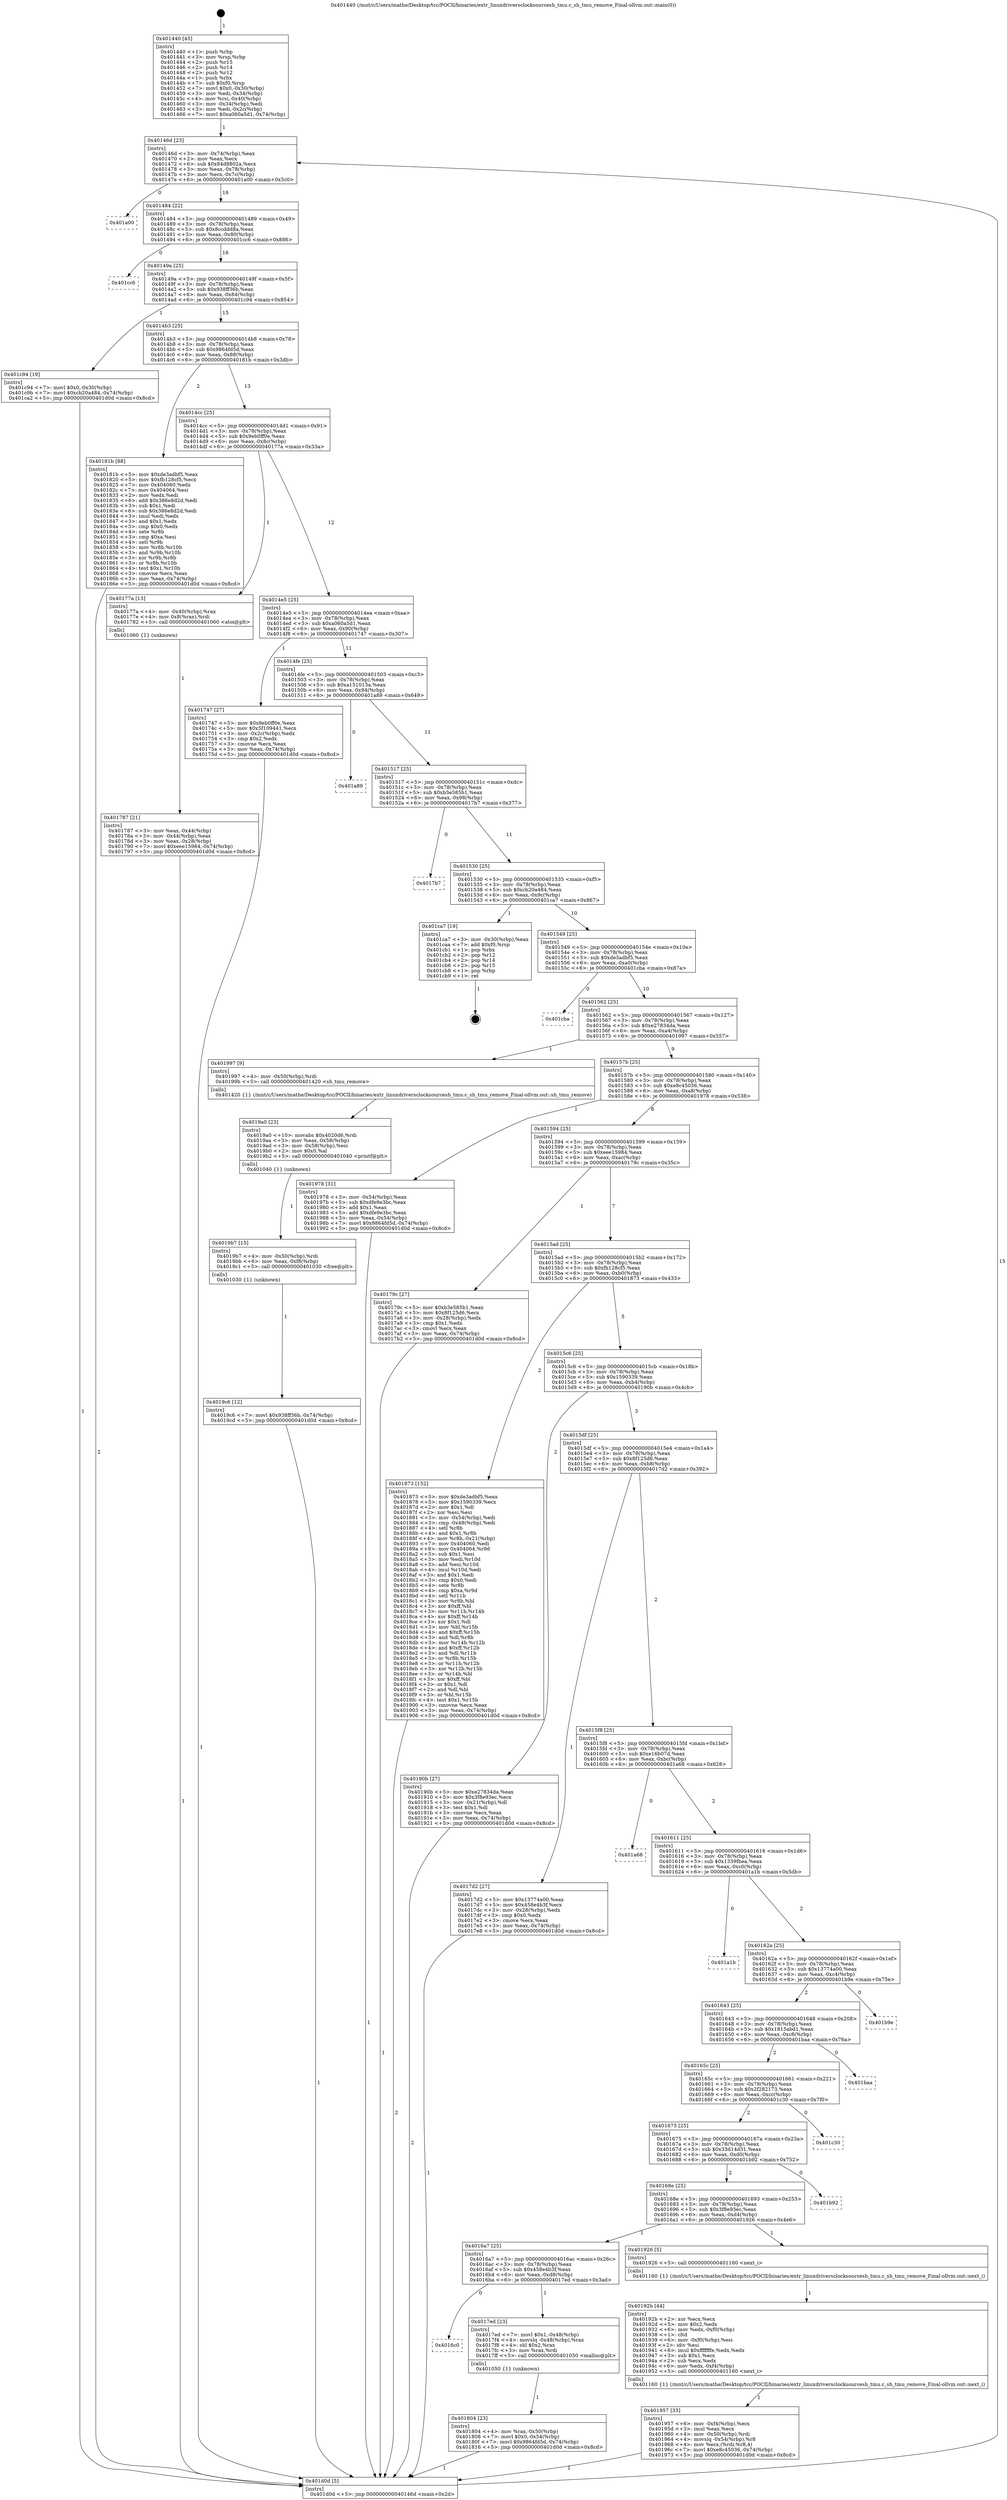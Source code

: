 digraph "0x401440" {
  label = "0x401440 (/mnt/c/Users/mathe/Desktop/tcc/POCII/binaries/extr_linuxdriversclocksourcesh_tmu.c_sh_tmu_remove_Final-ollvm.out::main(0))"
  labelloc = "t"
  node[shape=record]

  Entry [label="",width=0.3,height=0.3,shape=circle,fillcolor=black,style=filled]
  "0x40146d" [label="{
     0x40146d [23]\l
     | [instrs]\l
     &nbsp;&nbsp;0x40146d \<+3\>: mov -0x74(%rbp),%eax\l
     &nbsp;&nbsp;0x401470 \<+2\>: mov %eax,%ecx\l
     &nbsp;&nbsp;0x401472 \<+6\>: sub $0x84d8802a,%ecx\l
     &nbsp;&nbsp;0x401478 \<+3\>: mov %eax,-0x78(%rbp)\l
     &nbsp;&nbsp;0x40147b \<+3\>: mov %ecx,-0x7c(%rbp)\l
     &nbsp;&nbsp;0x40147e \<+6\>: je 0000000000401a00 \<main+0x5c0\>\l
  }"]
  "0x401a00" [label="{
     0x401a00\l
  }", style=dashed]
  "0x401484" [label="{
     0x401484 [22]\l
     | [instrs]\l
     &nbsp;&nbsp;0x401484 \<+5\>: jmp 0000000000401489 \<main+0x49\>\l
     &nbsp;&nbsp;0x401489 \<+3\>: mov -0x78(%rbp),%eax\l
     &nbsp;&nbsp;0x40148c \<+5\>: sub $0x8ccddd8a,%eax\l
     &nbsp;&nbsp;0x401491 \<+3\>: mov %eax,-0x80(%rbp)\l
     &nbsp;&nbsp;0x401494 \<+6\>: je 0000000000401cc6 \<main+0x886\>\l
  }"]
  Exit [label="",width=0.3,height=0.3,shape=circle,fillcolor=black,style=filled,peripheries=2]
  "0x401cc6" [label="{
     0x401cc6\l
  }", style=dashed]
  "0x40149a" [label="{
     0x40149a [25]\l
     | [instrs]\l
     &nbsp;&nbsp;0x40149a \<+5\>: jmp 000000000040149f \<main+0x5f\>\l
     &nbsp;&nbsp;0x40149f \<+3\>: mov -0x78(%rbp),%eax\l
     &nbsp;&nbsp;0x4014a2 \<+5\>: sub $0x938ff36b,%eax\l
     &nbsp;&nbsp;0x4014a7 \<+6\>: mov %eax,-0x84(%rbp)\l
     &nbsp;&nbsp;0x4014ad \<+6\>: je 0000000000401c94 \<main+0x854\>\l
  }"]
  "0x4019c6" [label="{
     0x4019c6 [12]\l
     | [instrs]\l
     &nbsp;&nbsp;0x4019c6 \<+7\>: movl $0x938ff36b,-0x74(%rbp)\l
     &nbsp;&nbsp;0x4019cd \<+5\>: jmp 0000000000401d0d \<main+0x8cd\>\l
  }"]
  "0x401c94" [label="{
     0x401c94 [19]\l
     | [instrs]\l
     &nbsp;&nbsp;0x401c94 \<+7\>: movl $0x0,-0x30(%rbp)\l
     &nbsp;&nbsp;0x401c9b \<+7\>: movl $0xcb20a484,-0x74(%rbp)\l
     &nbsp;&nbsp;0x401ca2 \<+5\>: jmp 0000000000401d0d \<main+0x8cd\>\l
  }"]
  "0x4014b3" [label="{
     0x4014b3 [25]\l
     | [instrs]\l
     &nbsp;&nbsp;0x4014b3 \<+5\>: jmp 00000000004014b8 \<main+0x78\>\l
     &nbsp;&nbsp;0x4014b8 \<+3\>: mov -0x78(%rbp),%eax\l
     &nbsp;&nbsp;0x4014bb \<+5\>: sub $0x9864fd5d,%eax\l
     &nbsp;&nbsp;0x4014c0 \<+6\>: mov %eax,-0x88(%rbp)\l
     &nbsp;&nbsp;0x4014c6 \<+6\>: je 000000000040181b \<main+0x3db\>\l
  }"]
  "0x4019b7" [label="{
     0x4019b7 [15]\l
     | [instrs]\l
     &nbsp;&nbsp;0x4019b7 \<+4\>: mov -0x50(%rbp),%rdi\l
     &nbsp;&nbsp;0x4019bb \<+6\>: mov %eax,-0xf8(%rbp)\l
     &nbsp;&nbsp;0x4019c1 \<+5\>: call 0000000000401030 \<free@plt\>\l
     | [calls]\l
     &nbsp;&nbsp;0x401030 \{1\} (unknown)\l
  }"]
  "0x40181b" [label="{
     0x40181b [88]\l
     | [instrs]\l
     &nbsp;&nbsp;0x40181b \<+5\>: mov $0xde3adbf5,%eax\l
     &nbsp;&nbsp;0x401820 \<+5\>: mov $0xfb128cf5,%ecx\l
     &nbsp;&nbsp;0x401825 \<+7\>: mov 0x404060,%edx\l
     &nbsp;&nbsp;0x40182c \<+7\>: mov 0x404064,%esi\l
     &nbsp;&nbsp;0x401833 \<+2\>: mov %edx,%edi\l
     &nbsp;&nbsp;0x401835 \<+6\>: add $0x386e8d2d,%edi\l
     &nbsp;&nbsp;0x40183b \<+3\>: sub $0x1,%edi\l
     &nbsp;&nbsp;0x40183e \<+6\>: sub $0x386e8d2d,%edi\l
     &nbsp;&nbsp;0x401844 \<+3\>: imul %edi,%edx\l
     &nbsp;&nbsp;0x401847 \<+3\>: and $0x1,%edx\l
     &nbsp;&nbsp;0x40184a \<+3\>: cmp $0x0,%edx\l
     &nbsp;&nbsp;0x40184d \<+4\>: sete %r8b\l
     &nbsp;&nbsp;0x401851 \<+3\>: cmp $0xa,%esi\l
     &nbsp;&nbsp;0x401854 \<+4\>: setl %r9b\l
     &nbsp;&nbsp;0x401858 \<+3\>: mov %r8b,%r10b\l
     &nbsp;&nbsp;0x40185b \<+3\>: and %r9b,%r10b\l
     &nbsp;&nbsp;0x40185e \<+3\>: xor %r9b,%r8b\l
     &nbsp;&nbsp;0x401861 \<+3\>: or %r8b,%r10b\l
     &nbsp;&nbsp;0x401864 \<+4\>: test $0x1,%r10b\l
     &nbsp;&nbsp;0x401868 \<+3\>: cmovne %ecx,%eax\l
     &nbsp;&nbsp;0x40186b \<+3\>: mov %eax,-0x74(%rbp)\l
     &nbsp;&nbsp;0x40186e \<+5\>: jmp 0000000000401d0d \<main+0x8cd\>\l
  }"]
  "0x4014cc" [label="{
     0x4014cc [25]\l
     | [instrs]\l
     &nbsp;&nbsp;0x4014cc \<+5\>: jmp 00000000004014d1 \<main+0x91\>\l
     &nbsp;&nbsp;0x4014d1 \<+3\>: mov -0x78(%rbp),%eax\l
     &nbsp;&nbsp;0x4014d4 \<+5\>: sub $0x9eb0ff0e,%eax\l
     &nbsp;&nbsp;0x4014d9 \<+6\>: mov %eax,-0x8c(%rbp)\l
     &nbsp;&nbsp;0x4014df \<+6\>: je 000000000040177a \<main+0x33a\>\l
  }"]
  "0x4019a0" [label="{
     0x4019a0 [23]\l
     | [instrs]\l
     &nbsp;&nbsp;0x4019a0 \<+10\>: movabs $0x4020d6,%rdi\l
     &nbsp;&nbsp;0x4019aa \<+3\>: mov %eax,-0x58(%rbp)\l
     &nbsp;&nbsp;0x4019ad \<+3\>: mov -0x58(%rbp),%esi\l
     &nbsp;&nbsp;0x4019b0 \<+2\>: mov $0x0,%al\l
     &nbsp;&nbsp;0x4019b2 \<+5\>: call 0000000000401040 \<printf@plt\>\l
     | [calls]\l
     &nbsp;&nbsp;0x401040 \{1\} (unknown)\l
  }"]
  "0x40177a" [label="{
     0x40177a [13]\l
     | [instrs]\l
     &nbsp;&nbsp;0x40177a \<+4\>: mov -0x40(%rbp),%rax\l
     &nbsp;&nbsp;0x40177e \<+4\>: mov 0x8(%rax),%rdi\l
     &nbsp;&nbsp;0x401782 \<+5\>: call 0000000000401060 \<atoi@plt\>\l
     | [calls]\l
     &nbsp;&nbsp;0x401060 \{1\} (unknown)\l
  }"]
  "0x4014e5" [label="{
     0x4014e5 [25]\l
     | [instrs]\l
     &nbsp;&nbsp;0x4014e5 \<+5\>: jmp 00000000004014ea \<main+0xaa\>\l
     &nbsp;&nbsp;0x4014ea \<+3\>: mov -0x78(%rbp),%eax\l
     &nbsp;&nbsp;0x4014ed \<+5\>: sub $0xa060a5d1,%eax\l
     &nbsp;&nbsp;0x4014f2 \<+6\>: mov %eax,-0x90(%rbp)\l
     &nbsp;&nbsp;0x4014f8 \<+6\>: je 0000000000401747 \<main+0x307\>\l
  }"]
  "0x401957" [label="{
     0x401957 [33]\l
     | [instrs]\l
     &nbsp;&nbsp;0x401957 \<+6\>: mov -0xf4(%rbp),%ecx\l
     &nbsp;&nbsp;0x40195d \<+3\>: imul %eax,%ecx\l
     &nbsp;&nbsp;0x401960 \<+4\>: mov -0x50(%rbp),%rdi\l
     &nbsp;&nbsp;0x401964 \<+4\>: movslq -0x54(%rbp),%r8\l
     &nbsp;&nbsp;0x401968 \<+4\>: mov %ecx,(%rdi,%r8,4)\l
     &nbsp;&nbsp;0x40196c \<+7\>: movl $0xe8c45036,-0x74(%rbp)\l
     &nbsp;&nbsp;0x401973 \<+5\>: jmp 0000000000401d0d \<main+0x8cd\>\l
  }"]
  "0x401747" [label="{
     0x401747 [27]\l
     | [instrs]\l
     &nbsp;&nbsp;0x401747 \<+5\>: mov $0x9eb0ff0e,%eax\l
     &nbsp;&nbsp;0x40174c \<+5\>: mov $0x5f109441,%ecx\l
     &nbsp;&nbsp;0x401751 \<+3\>: mov -0x2c(%rbp),%edx\l
     &nbsp;&nbsp;0x401754 \<+3\>: cmp $0x2,%edx\l
     &nbsp;&nbsp;0x401757 \<+3\>: cmovne %ecx,%eax\l
     &nbsp;&nbsp;0x40175a \<+3\>: mov %eax,-0x74(%rbp)\l
     &nbsp;&nbsp;0x40175d \<+5\>: jmp 0000000000401d0d \<main+0x8cd\>\l
  }"]
  "0x4014fe" [label="{
     0x4014fe [25]\l
     | [instrs]\l
     &nbsp;&nbsp;0x4014fe \<+5\>: jmp 0000000000401503 \<main+0xc3\>\l
     &nbsp;&nbsp;0x401503 \<+3\>: mov -0x78(%rbp),%eax\l
     &nbsp;&nbsp;0x401506 \<+5\>: sub $0xa151013a,%eax\l
     &nbsp;&nbsp;0x40150b \<+6\>: mov %eax,-0x94(%rbp)\l
     &nbsp;&nbsp;0x401511 \<+6\>: je 0000000000401a89 \<main+0x649\>\l
  }"]
  "0x401d0d" [label="{
     0x401d0d [5]\l
     | [instrs]\l
     &nbsp;&nbsp;0x401d0d \<+5\>: jmp 000000000040146d \<main+0x2d\>\l
  }"]
  "0x401440" [label="{
     0x401440 [45]\l
     | [instrs]\l
     &nbsp;&nbsp;0x401440 \<+1\>: push %rbp\l
     &nbsp;&nbsp;0x401441 \<+3\>: mov %rsp,%rbp\l
     &nbsp;&nbsp;0x401444 \<+2\>: push %r15\l
     &nbsp;&nbsp;0x401446 \<+2\>: push %r14\l
     &nbsp;&nbsp;0x401448 \<+2\>: push %r12\l
     &nbsp;&nbsp;0x40144a \<+1\>: push %rbx\l
     &nbsp;&nbsp;0x40144b \<+7\>: sub $0xf0,%rsp\l
     &nbsp;&nbsp;0x401452 \<+7\>: movl $0x0,-0x30(%rbp)\l
     &nbsp;&nbsp;0x401459 \<+3\>: mov %edi,-0x34(%rbp)\l
     &nbsp;&nbsp;0x40145c \<+4\>: mov %rsi,-0x40(%rbp)\l
     &nbsp;&nbsp;0x401460 \<+3\>: mov -0x34(%rbp),%edi\l
     &nbsp;&nbsp;0x401463 \<+3\>: mov %edi,-0x2c(%rbp)\l
     &nbsp;&nbsp;0x401466 \<+7\>: movl $0xa060a5d1,-0x74(%rbp)\l
  }"]
  "0x401787" [label="{
     0x401787 [21]\l
     | [instrs]\l
     &nbsp;&nbsp;0x401787 \<+3\>: mov %eax,-0x44(%rbp)\l
     &nbsp;&nbsp;0x40178a \<+3\>: mov -0x44(%rbp),%eax\l
     &nbsp;&nbsp;0x40178d \<+3\>: mov %eax,-0x28(%rbp)\l
     &nbsp;&nbsp;0x401790 \<+7\>: movl $0xeee15984,-0x74(%rbp)\l
     &nbsp;&nbsp;0x401797 \<+5\>: jmp 0000000000401d0d \<main+0x8cd\>\l
  }"]
  "0x40192b" [label="{
     0x40192b [44]\l
     | [instrs]\l
     &nbsp;&nbsp;0x40192b \<+2\>: xor %ecx,%ecx\l
     &nbsp;&nbsp;0x40192d \<+5\>: mov $0x2,%edx\l
     &nbsp;&nbsp;0x401932 \<+6\>: mov %edx,-0xf0(%rbp)\l
     &nbsp;&nbsp;0x401938 \<+1\>: cltd\l
     &nbsp;&nbsp;0x401939 \<+6\>: mov -0xf0(%rbp),%esi\l
     &nbsp;&nbsp;0x40193f \<+2\>: idiv %esi\l
     &nbsp;&nbsp;0x401941 \<+6\>: imul $0xfffffffe,%edx,%edx\l
     &nbsp;&nbsp;0x401947 \<+3\>: sub $0x1,%ecx\l
     &nbsp;&nbsp;0x40194a \<+2\>: sub %ecx,%edx\l
     &nbsp;&nbsp;0x40194c \<+6\>: mov %edx,-0xf4(%rbp)\l
     &nbsp;&nbsp;0x401952 \<+5\>: call 0000000000401160 \<next_i\>\l
     | [calls]\l
     &nbsp;&nbsp;0x401160 \{1\} (/mnt/c/Users/mathe/Desktop/tcc/POCII/binaries/extr_linuxdriversclocksourcesh_tmu.c_sh_tmu_remove_Final-ollvm.out::next_i)\l
  }"]
  "0x401a89" [label="{
     0x401a89\l
  }", style=dashed]
  "0x401517" [label="{
     0x401517 [25]\l
     | [instrs]\l
     &nbsp;&nbsp;0x401517 \<+5\>: jmp 000000000040151c \<main+0xdc\>\l
     &nbsp;&nbsp;0x40151c \<+3\>: mov -0x78(%rbp),%eax\l
     &nbsp;&nbsp;0x40151f \<+5\>: sub $0xb3e585b1,%eax\l
     &nbsp;&nbsp;0x401524 \<+6\>: mov %eax,-0x98(%rbp)\l
     &nbsp;&nbsp;0x40152a \<+6\>: je 00000000004017b7 \<main+0x377\>\l
  }"]
  "0x401804" [label="{
     0x401804 [23]\l
     | [instrs]\l
     &nbsp;&nbsp;0x401804 \<+4\>: mov %rax,-0x50(%rbp)\l
     &nbsp;&nbsp;0x401808 \<+7\>: movl $0x0,-0x54(%rbp)\l
     &nbsp;&nbsp;0x40180f \<+7\>: movl $0x9864fd5d,-0x74(%rbp)\l
     &nbsp;&nbsp;0x401816 \<+5\>: jmp 0000000000401d0d \<main+0x8cd\>\l
  }"]
  "0x4017b7" [label="{
     0x4017b7\l
  }", style=dashed]
  "0x401530" [label="{
     0x401530 [25]\l
     | [instrs]\l
     &nbsp;&nbsp;0x401530 \<+5\>: jmp 0000000000401535 \<main+0xf5\>\l
     &nbsp;&nbsp;0x401535 \<+3\>: mov -0x78(%rbp),%eax\l
     &nbsp;&nbsp;0x401538 \<+5\>: sub $0xcb20a484,%eax\l
     &nbsp;&nbsp;0x40153d \<+6\>: mov %eax,-0x9c(%rbp)\l
     &nbsp;&nbsp;0x401543 \<+6\>: je 0000000000401ca7 \<main+0x867\>\l
  }"]
  "0x4016c0" [label="{
     0x4016c0\l
  }", style=dashed]
  "0x401ca7" [label="{
     0x401ca7 [19]\l
     | [instrs]\l
     &nbsp;&nbsp;0x401ca7 \<+3\>: mov -0x30(%rbp),%eax\l
     &nbsp;&nbsp;0x401caa \<+7\>: add $0xf0,%rsp\l
     &nbsp;&nbsp;0x401cb1 \<+1\>: pop %rbx\l
     &nbsp;&nbsp;0x401cb2 \<+2\>: pop %r12\l
     &nbsp;&nbsp;0x401cb4 \<+2\>: pop %r14\l
     &nbsp;&nbsp;0x401cb6 \<+2\>: pop %r15\l
     &nbsp;&nbsp;0x401cb8 \<+1\>: pop %rbp\l
     &nbsp;&nbsp;0x401cb9 \<+1\>: ret\l
  }"]
  "0x401549" [label="{
     0x401549 [25]\l
     | [instrs]\l
     &nbsp;&nbsp;0x401549 \<+5\>: jmp 000000000040154e \<main+0x10e\>\l
     &nbsp;&nbsp;0x40154e \<+3\>: mov -0x78(%rbp),%eax\l
     &nbsp;&nbsp;0x401551 \<+5\>: sub $0xde3adbf5,%eax\l
     &nbsp;&nbsp;0x401556 \<+6\>: mov %eax,-0xa0(%rbp)\l
     &nbsp;&nbsp;0x40155c \<+6\>: je 0000000000401cba \<main+0x87a\>\l
  }"]
  "0x4017ed" [label="{
     0x4017ed [23]\l
     | [instrs]\l
     &nbsp;&nbsp;0x4017ed \<+7\>: movl $0x1,-0x48(%rbp)\l
     &nbsp;&nbsp;0x4017f4 \<+4\>: movslq -0x48(%rbp),%rax\l
     &nbsp;&nbsp;0x4017f8 \<+4\>: shl $0x2,%rax\l
     &nbsp;&nbsp;0x4017fc \<+3\>: mov %rax,%rdi\l
     &nbsp;&nbsp;0x4017ff \<+5\>: call 0000000000401050 \<malloc@plt\>\l
     | [calls]\l
     &nbsp;&nbsp;0x401050 \{1\} (unknown)\l
  }"]
  "0x401cba" [label="{
     0x401cba\l
  }", style=dashed]
  "0x401562" [label="{
     0x401562 [25]\l
     | [instrs]\l
     &nbsp;&nbsp;0x401562 \<+5\>: jmp 0000000000401567 \<main+0x127\>\l
     &nbsp;&nbsp;0x401567 \<+3\>: mov -0x78(%rbp),%eax\l
     &nbsp;&nbsp;0x40156a \<+5\>: sub $0xe27834da,%eax\l
     &nbsp;&nbsp;0x40156f \<+6\>: mov %eax,-0xa4(%rbp)\l
     &nbsp;&nbsp;0x401575 \<+6\>: je 0000000000401997 \<main+0x557\>\l
  }"]
  "0x4016a7" [label="{
     0x4016a7 [25]\l
     | [instrs]\l
     &nbsp;&nbsp;0x4016a7 \<+5\>: jmp 00000000004016ac \<main+0x26c\>\l
     &nbsp;&nbsp;0x4016ac \<+3\>: mov -0x78(%rbp),%eax\l
     &nbsp;&nbsp;0x4016af \<+5\>: sub $0x458e4b3f,%eax\l
     &nbsp;&nbsp;0x4016b4 \<+6\>: mov %eax,-0xd8(%rbp)\l
     &nbsp;&nbsp;0x4016ba \<+6\>: je 00000000004017ed \<main+0x3ad\>\l
  }"]
  "0x401997" [label="{
     0x401997 [9]\l
     | [instrs]\l
     &nbsp;&nbsp;0x401997 \<+4\>: mov -0x50(%rbp),%rdi\l
     &nbsp;&nbsp;0x40199b \<+5\>: call 0000000000401420 \<sh_tmu_remove\>\l
     | [calls]\l
     &nbsp;&nbsp;0x401420 \{1\} (/mnt/c/Users/mathe/Desktop/tcc/POCII/binaries/extr_linuxdriversclocksourcesh_tmu.c_sh_tmu_remove_Final-ollvm.out::sh_tmu_remove)\l
  }"]
  "0x40157b" [label="{
     0x40157b [25]\l
     | [instrs]\l
     &nbsp;&nbsp;0x40157b \<+5\>: jmp 0000000000401580 \<main+0x140\>\l
     &nbsp;&nbsp;0x401580 \<+3\>: mov -0x78(%rbp),%eax\l
     &nbsp;&nbsp;0x401583 \<+5\>: sub $0xe8c45036,%eax\l
     &nbsp;&nbsp;0x401588 \<+6\>: mov %eax,-0xa8(%rbp)\l
     &nbsp;&nbsp;0x40158e \<+6\>: je 0000000000401978 \<main+0x538\>\l
  }"]
  "0x401926" [label="{
     0x401926 [5]\l
     | [instrs]\l
     &nbsp;&nbsp;0x401926 \<+5\>: call 0000000000401160 \<next_i\>\l
     | [calls]\l
     &nbsp;&nbsp;0x401160 \{1\} (/mnt/c/Users/mathe/Desktop/tcc/POCII/binaries/extr_linuxdriversclocksourcesh_tmu.c_sh_tmu_remove_Final-ollvm.out::next_i)\l
  }"]
  "0x401978" [label="{
     0x401978 [31]\l
     | [instrs]\l
     &nbsp;&nbsp;0x401978 \<+3\>: mov -0x54(%rbp),%eax\l
     &nbsp;&nbsp;0x40197b \<+5\>: sub $0xdfe9e3bc,%eax\l
     &nbsp;&nbsp;0x401980 \<+3\>: add $0x1,%eax\l
     &nbsp;&nbsp;0x401983 \<+5\>: add $0xdfe9e3bc,%eax\l
     &nbsp;&nbsp;0x401988 \<+3\>: mov %eax,-0x54(%rbp)\l
     &nbsp;&nbsp;0x40198b \<+7\>: movl $0x9864fd5d,-0x74(%rbp)\l
     &nbsp;&nbsp;0x401992 \<+5\>: jmp 0000000000401d0d \<main+0x8cd\>\l
  }"]
  "0x401594" [label="{
     0x401594 [25]\l
     | [instrs]\l
     &nbsp;&nbsp;0x401594 \<+5\>: jmp 0000000000401599 \<main+0x159\>\l
     &nbsp;&nbsp;0x401599 \<+3\>: mov -0x78(%rbp),%eax\l
     &nbsp;&nbsp;0x40159c \<+5\>: sub $0xeee15984,%eax\l
     &nbsp;&nbsp;0x4015a1 \<+6\>: mov %eax,-0xac(%rbp)\l
     &nbsp;&nbsp;0x4015a7 \<+6\>: je 000000000040179c \<main+0x35c\>\l
  }"]
  "0x40168e" [label="{
     0x40168e [25]\l
     | [instrs]\l
     &nbsp;&nbsp;0x40168e \<+5\>: jmp 0000000000401693 \<main+0x253\>\l
     &nbsp;&nbsp;0x401693 \<+3\>: mov -0x78(%rbp),%eax\l
     &nbsp;&nbsp;0x401696 \<+5\>: sub $0x3f8e93ec,%eax\l
     &nbsp;&nbsp;0x40169b \<+6\>: mov %eax,-0xd4(%rbp)\l
     &nbsp;&nbsp;0x4016a1 \<+6\>: je 0000000000401926 \<main+0x4e6\>\l
  }"]
  "0x40179c" [label="{
     0x40179c [27]\l
     | [instrs]\l
     &nbsp;&nbsp;0x40179c \<+5\>: mov $0xb3e585b1,%eax\l
     &nbsp;&nbsp;0x4017a1 \<+5\>: mov $0x8f125d6,%ecx\l
     &nbsp;&nbsp;0x4017a6 \<+3\>: mov -0x28(%rbp),%edx\l
     &nbsp;&nbsp;0x4017a9 \<+3\>: cmp $0x1,%edx\l
     &nbsp;&nbsp;0x4017ac \<+3\>: cmovl %ecx,%eax\l
     &nbsp;&nbsp;0x4017af \<+3\>: mov %eax,-0x74(%rbp)\l
     &nbsp;&nbsp;0x4017b2 \<+5\>: jmp 0000000000401d0d \<main+0x8cd\>\l
  }"]
  "0x4015ad" [label="{
     0x4015ad [25]\l
     | [instrs]\l
     &nbsp;&nbsp;0x4015ad \<+5\>: jmp 00000000004015b2 \<main+0x172\>\l
     &nbsp;&nbsp;0x4015b2 \<+3\>: mov -0x78(%rbp),%eax\l
     &nbsp;&nbsp;0x4015b5 \<+5\>: sub $0xfb128cf5,%eax\l
     &nbsp;&nbsp;0x4015ba \<+6\>: mov %eax,-0xb0(%rbp)\l
     &nbsp;&nbsp;0x4015c0 \<+6\>: je 0000000000401873 \<main+0x433\>\l
  }"]
  "0x401b92" [label="{
     0x401b92\l
  }", style=dashed]
  "0x401873" [label="{
     0x401873 [152]\l
     | [instrs]\l
     &nbsp;&nbsp;0x401873 \<+5\>: mov $0xde3adbf5,%eax\l
     &nbsp;&nbsp;0x401878 \<+5\>: mov $0x1590339,%ecx\l
     &nbsp;&nbsp;0x40187d \<+2\>: mov $0x1,%dl\l
     &nbsp;&nbsp;0x40187f \<+2\>: xor %esi,%esi\l
     &nbsp;&nbsp;0x401881 \<+3\>: mov -0x54(%rbp),%edi\l
     &nbsp;&nbsp;0x401884 \<+3\>: cmp -0x48(%rbp),%edi\l
     &nbsp;&nbsp;0x401887 \<+4\>: setl %r8b\l
     &nbsp;&nbsp;0x40188b \<+4\>: and $0x1,%r8b\l
     &nbsp;&nbsp;0x40188f \<+4\>: mov %r8b,-0x21(%rbp)\l
     &nbsp;&nbsp;0x401893 \<+7\>: mov 0x404060,%edi\l
     &nbsp;&nbsp;0x40189a \<+8\>: mov 0x404064,%r9d\l
     &nbsp;&nbsp;0x4018a2 \<+3\>: sub $0x1,%esi\l
     &nbsp;&nbsp;0x4018a5 \<+3\>: mov %edi,%r10d\l
     &nbsp;&nbsp;0x4018a8 \<+3\>: add %esi,%r10d\l
     &nbsp;&nbsp;0x4018ab \<+4\>: imul %r10d,%edi\l
     &nbsp;&nbsp;0x4018af \<+3\>: and $0x1,%edi\l
     &nbsp;&nbsp;0x4018b2 \<+3\>: cmp $0x0,%edi\l
     &nbsp;&nbsp;0x4018b5 \<+4\>: sete %r8b\l
     &nbsp;&nbsp;0x4018b9 \<+4\>: cmp $0xa,%r9d\l
     &nbsp;&nbsp;0x4018bd \<+4\>: setl %r11b\l
     &nbsp;&nbsp;0x4018c1 \<+3\>: mov %r8b,%bl\l
     &nbsp;&nbsp;0x4018c4 \<+3\>: xor $0xff,%bl\l
     &nbsp;&nbsp;0x4018c7 \<+3\>: mov %r11b,%r14b\l
     &nbsp;&nbsp;0x4018ca \<+4\>: xor $0xff,%r14b\l
     &nbsp;&nbsp;0x4018ce \<+3\>: xor $0x1,%dl\l
     &nbsp;&nbsp;0x4018d1 \<+3\>: mov %bl,%r15b\l
     &nbsp;&nbsp;0x4018d4 \<+4\>: and $0xff,%r15b\l
     &nbsp;&nbsp;0x4018d8 \<+3\>: and %dl,%r8b\l
     &nbsp;&nbsp;0x4018db \<+3\>: mov %r14b,%r12b\l
     &nbsp;&nbsp;0x4018de \<+4\>: and $0xff,%r12b\l
     &nbsp;&nbsp;0x4018e2 \<+3\>: and %dl,%r11b\l
     &nbsp;&nbsp;0x4018e5 \<+3\>: or %r8b,%r15b\l
     &nbsp;&nbsp;0x4018e8 \<+3\>: or %r11b,%r12b\l
     &nbsp;&nbsp;0x4018eb \<+3\>: xor %r12b,%r15b\l
     &nbsp;&nbsp;0x4018ee \<+3\>: or %r14b,%bl\l
     &nbsp;&nbsp;0x4018f1 \<+3\>: xor $0xff,%bl\l
     &nbsp;&nbsp;0x4018f4 \<+3\>: or $0x1,%dl\l
     &nbsp;&nbsp;0x4018f7 \<+2\>: and %dl,%bl\l
     &nbsp;&nbsp;0x4018f9 \<+3\>: or %bl,%r15b\l
     &nbsp;&nbsp;0x4018fc \<+4\>: test $0x1,%r15b\l
     &nbsp;&nbsp;0x401900 \<+3\>: cmovne %ecx,%eax\l
     &nbsp;&nbsp;0x401903 \<+3\>: mov %eax,-0x74(%rbp)\l
     &nbsp;&nbsp;0x401906 \<+5\>: jmp 0000000000401d0d \<main+0x8cd\>\l
  }"]
  "0x4015c6" [label="{
     0x4015c6 [25]\l
     | [instrs]\l
     &nbsp;&nbsp;0x4015c6 \<+5\>: jmp 00000000004015cb \<main+0x18b\>\l
     &nbsp;&nbsp;0x4015cb \<+3\>: mov -0x78(%rbp),%eax\l
     &nbsp;&nbsp;0x4015ce \<+5\>: sub $0x1590339,%eax\l
     &nbsp;&nbsp;0x4015d3 \<+6\>: mov %eax,-0xb4(%rbp)\l
     &nbsp;&nbsp;0x4015d9 \<+6\>: je 000000000040190b \<main+0x4cb\>\l
  }"]
  "0x401675" [label="{
     0x401675 [25]\l
     | [instrs]\l
     &nbsp;&nbsp;0x401675 \<+5\>: jmp 000000000040167a \<main+0x23a\>\l
     &nbsp;&nbsp;0x40167a \<+3\>: mov -0x78(%rbp),%eax\l
     &nbsp;&nbsp;0x40167d \<+5\>: sub $0x33d14d31,%eax\l
     &nbsp;&nbsp;0x401682 \<+6\>: mov %eax,-0xd0(%rbp)\l
     &nbsp;&nbsp;0x401688 \<+6\>: je 0000000000401b92 \<main+0x752\>\l
  }"]
  "0x40190b" [label="{
     0x40190b [27]\l
     | [instrs]\l
     &nbsp;&nbsp;0x40190b \<+5\>: mov $0xe27834da,%eax\l
     &nbsp;&nbsp;0x401910 \<+5\>: mov $0x3f8e93ec,%ecx\l
     &nbsp;&nbsp;0x401915 \<+3\>: mov -0x21(%rbp),%dl\l
     &nbsp;&nbsp;0x401918 \<+3\>: test $0x1,%dl\l
     &nbsp;&nbsp;0x40191b \<+3\>: cmovne %ecx,%eax\l
     &nbsp;&nbsp;0x40191e \<+3\>: mov %eax,-0x74(%rbp)\l
     &nbsp;&nbsp;0x401921 \<+5\>: jmp 0000000000401d0d \<main+0x8cd\>\l
  }"]
  "0x4015df" [label="{
     0x4015df [25]\l
     | [instrs]\l
     &nbsp;&nbsp;0x4015df \<+5\>: jmp 00000000004015e4 \<main+0x1a4\>\l
     &nbsp;&nbsp;0x4015e4 \<+3\>: mov -0x78(%rbp),%eax\l
     &nbsp;&nbsp;0x4015e7 \<+5\>: sub $0x8f125d6,%eax\l
     &nbsp;&nbsp;0x4015ec \<+6\>: mov %eax,-0xb8(%rbp)\l
     &nbsp;&nbsp;0x4015f2 \<+6\>: je 00000000004017d2 \<main+0x392\>\l
  }"]
  "0x401c30" [label="{
     0x401c30\l
  }", style=dashed]
  "0x4017d2" [label="{
     0x4017d2 [27]\l
     | [instrs]\l
     &nbsp;&nbsp;0x4017d2 \<+5\>: mov $0x13774a00,%eax\l
     &nbsp;&nbsp;0x4017d7 \<+5\>: mov $0x458e4b3f,%ecx\l
     &nbsp;&nbsp;0x4017dc \<+3\>: mov -0x28(%rbp),%edx\l
     &nbsp;&nbsp;0x4017df \<+3\>: cmp $0x0,%edx\l
     &nbsp;&nbsp;0x4017e2 \<+3\>: cmove %ecx,%eax\l
     &nbsp;&nbsp;0x4017e5 \<+3\>: mov %eax,-0x74(%rbp)\l
     &nbsp;&nbsp;0x4017e8 \<+5\>: jmp 0000000000401d0d \<main+0x8cd\>\l
  }"]
  "0x4015f8" [label="{
     0x4015f8 [25]\l
     | [instrs]\l
     &nbsp;&nbsp;0x4015f8 \<+5\>: jmp 00000000004015fd \<main+0x1bd\>\l
     &nbsp;&nbsp;0x4015fd \<+3\>: mov -0x78(%rbp),%eax\l
     &nbsp;&nbsp;0x401600 \<+5\>: sub $0xe16b07d,%eax\l
     &nbsp;&nbsp;0x401605 \<+6\>: mov %eax,-0xbc(%rbp)\l
     &nbsp;&nbsp;0x40160b \<+6\>: je 0000000000401a68 \<main+0x628\>\l
  }"]
  "0x40165c" [label="{
     0x40165c [25]\l
     | [instrs]\l
     &nbsp;&nbsp;0x40165c \<+5\>: jmp 0000000000401661 \<main+0x221\>\l
     &nbsp;&nbsp;0x401661 \<+3\>: mov -0x78(%rbp),%eax\l
     &nbsp;&nbsp;0x401664 \<+5\>: sub $0x2f282173,%eax\l
     &nbsp;&nbsp;0x401669 \<+6\>: mov %eax,-0xcc(%rbp)\l
     &nbsp;&nbsp;0x40166f \<+6\>: je 0000000000401c30 \<main+0x7f0\>\l
  }"]
  "0x401a68" [label="{
     0x401a68\l
  }", style=dashed]
  "0x401611" [label="{
     0x401611 [25]\l
     | [instrs]\l
     &nbsp;&nbsp;0x401611 \<+5\>: jmp 0000000000401616 \<main+0x1d6\>\l
     &nbsp;&nbsp;0x401616 \<+3\>: mov -0x78(%rbp),%eax\l
     &nbsp;&nbsp;0x401619 \<+5\>: sub $0x1339fbea,%eax\l
     &nbsp;&nbsp;0x40161e \<+6\>: mov %eax,-0xc0(%rbp)\l
     &nbsp;&nbsp;0x401624 \<+6\>: je 0000000000401a1b \<main+0x5db\>\l
  }"]
  "0x401baa" [label="{
     0x401baa\l
  }", style=dashed]
  "0x401a1b" [label="{
     0x401a1b\l
  }", style=dashed]
  "0x40162a" [label="{
     0x40162a [25]\l
     | [instrs]\l
     &nbsp;&nbsp;0x40162a \<+5\>: jmp 000000000040162f \<main+0x1ef\>\l
     &nbsp;&nbsp;0x40162f \<+3\>: mov -0x78(%rbp),%eax\l
     &nbsp;&nbsp;0x401632 \<+5\>: sub $0x13774a00,%eax\l
     &nbsp;&nbsp;0x401637 \<+6\>: mov %eax,-0xc4(%rbp)\l
     &nbsp;&nbsp;0x40163d \<+6\>: je 0000000000401b9e \<main+0x75e\>\l
  }"]
  "0x401643" [label="{
     0x401643 [25]\l
     | [instrs]\l
     &nbsp;&nbsp;0x401643 \<+5\>: jmp 0000000000401648 \<main+0x208\>\l
     &nbsp;&nbsp;0x401648 \<+3\>: mov -0x78(%rbp),%eax\l
     &nbsp;&nbsp;0x40164b \<+5\>: sub $0x1815abd1,%eax\l
     &nbsp;&nbsp;0x401650 \<+6\>: mov %eax,-0xc8(%rbp)\l
     &nbsp;&nbsp;0x401656 \<+6\>: je 0000000000401baa \<main+0x76a\>\l
  }"]
  "0x401b9e" [label="{
     0x401b9e\l
  }", style=dashed]
  Entry -> "0x401440" [label=" 1"]
  "0x40146d" -> "0x401a00" [label=" 0"]
  "0x40146d" -> "0x401484" [label=" 16"]
  "0x401ca7" -> Exit [label=" 1"]
  "0x401484" -> "0x401cc6" [label=" 0"]
  "0x401484" -> "0x40149a" [label=" 16"]
  "0x401c94" -> "0x401d0d" [label=" 1"]
  "0x40149a" -> "0x401c94" [label=" 1"]
  "0x40149a" -> "0x4014b3" [label=" 15"]
  "0x4019c6" -> "0x401d0d" [label=" 1"]
  "0x4014b3" -> "0x40181b" [label=" 2"]
  "0x4014b3" -> "0x4014cc" [label=" 13"]
  "0x4019b7" -> "0x4019c6" [label=" 1"]
  "0x4014cc" -> "0x40177a" [label=" 1"]
  "0x4014cc" -> "0x4014e5" [label=" 12"]
  "0x4019a0" -> "0x4019b7" [label=" 1"]
  "0x4014e5" -> "0x401747" [label=" 1"]
  "0x4014e5" -> "0x4014fe" [label=" 11"]
  "0x401747" -> "0x401d0d" [label=" 1"]
  "0x401440" -> "0x40146d" [label=" 1"]
  "0x401d0d" -> "0x40146d" [label=" 15"]
  "0x40177a" -> "0x401787" [label=" 1"]
  "0x401787" -> "0x401d0d" [label=" 1"]
  "0x401997" -> "0x4019a0" [label=" 1"]
  "0x4014fe" -> "0x401a89" [label=" 0"]
  "0x4014fe" -> "0x401517" [label=" 11"]
  "0x401978" -> "0x401d0d" [label=" 1"]
  "0x401517" -> "0x4017b7" [label=" 0"]
  "0x401517" -> "0x401530" [label=" 11"]
  "0x401957" -> "0x401d0d" [label=" 1"]
  "0x401530" -> "0x401ca7" [label=" 1"]
  "0x401530" -> "0x401549" [label=" 10"]
  "0x40192b" -> "0x401957" [label=" 1"]
  "0x401549" -> "0x401cba" [label=" 0"]
  "0x401549" -> "0x401562" [label=" 10"]
  "0x401926" -> "0x40192b" [label=" 1"]
  "0x401562" -> "0x401997" [label=" 1"]
  "0x401562" -> "0x40157b" [label=" 9"]
  "0x401873" -> "0x401d0d" [label=" 2"]
  "0x40157b" -> "0x401978" [label=" 1"]
  "0x40157b" -> "0x401594" [label=" 8"]
  "0x40181b" -> "0x401d0d" [label=" 2"]
  "0x401594" -> "0x40179c" [label=" 1"]
  "0x401594" -> "0x4015ad" [label=" 7"]
  "0x40179c" -> "0x401d0d" [label=" 1"]
  "0x4017ed" -> "0x401804" [label=" 1"]
  "0x4015ad" -> "0x401873" [label=" 2"]
  "0x4015ad" -> "0x4015c6" [label=" 5"]
  "0x4016a7" -> "0x4016c0" [label=" 0"]
  "0x4015c6" -> "0x40190b" [label=" 2"]
  "0x4015c6" -> "0x4015df" [label=" 3"]
  "0x40190b" -> "0x401d0d" [label=" 2"]
  "0x4015df" -> "0x4017d2" [label=" 1"]
  "0x4015df" -> "0x4015f8" [label=" 2"]
  "0x4017d2" -> "0x401d0d" [label=" 1"]
  "0x40168e" -> "0x4016a7" [label=" 1"]
  "0x4015f8" -> "0x401a68" [label=" 0"]
  "0x4015f8" -> "0x401611" [label=" 2"]
  "0x401804" -> "0x401d0d" [label=" 1"]
  "0x401611" -> "0x401a1b" [label=" 0"]
  "0x401611" -> "0x40162a" [label=" 2"]
  "0x401675" -> "0x40168e" [label=" 2"]
  "0x40162a" -> "0x401b9e" [label=" 0"]
  "0x40162a" -> "0x401643" [label=" 2"]
  "0x401675" -> "0x401b92" [label=" 0"]
  "0x401643" -> "0x401baa" [label=" 0"]
  "0x401643" -> "0x40165c" [label=" 2"]
  "0x40168e" -> "0x401926" [label=" 1"]
  "0x40165c" -> "0x401c30" [label=" 0"]
  "0x40165c" -> "0x401675" [label=" 2"]
  "0x4016a7" -> "0x4017ed" [label=" 1"]
}
